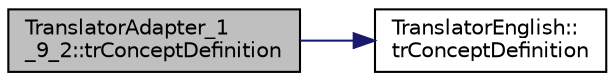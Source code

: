 digraph "TranslatorAdapter_1_9_2::trConceptDefinition"
{
 // LATEX_PDF_SIZE
  edge [fontname="Helvetica",fontsize="10",labelfontname="Helvetica",labelfontsize="10"];
  node [fontname="Helvetica",fontsize="10",shape=record];
  rankdir="LR";
  Node1 [label="TranslatorAdapter_1\l_9_2::trConceptDefinition",height=0.2,width=0.4,color="black", fillcolor="grey75", style="filled", fontcolor="black",tooltip=" "];
  Node1 -> Node2 [color="midnightblue",fontsize="10",style="solid",fontname="Helvetica"];
  Node2 [label="TranslatorEnglish::\ltrConceptDefinition",height=0.2,width=0.4,color="black", fillcolor="white", style="filled",URL="$classTranslatorEnglish.html#abeb41a5d6f8e274e24c541e1b568d95f",tooltip=" "];
}
